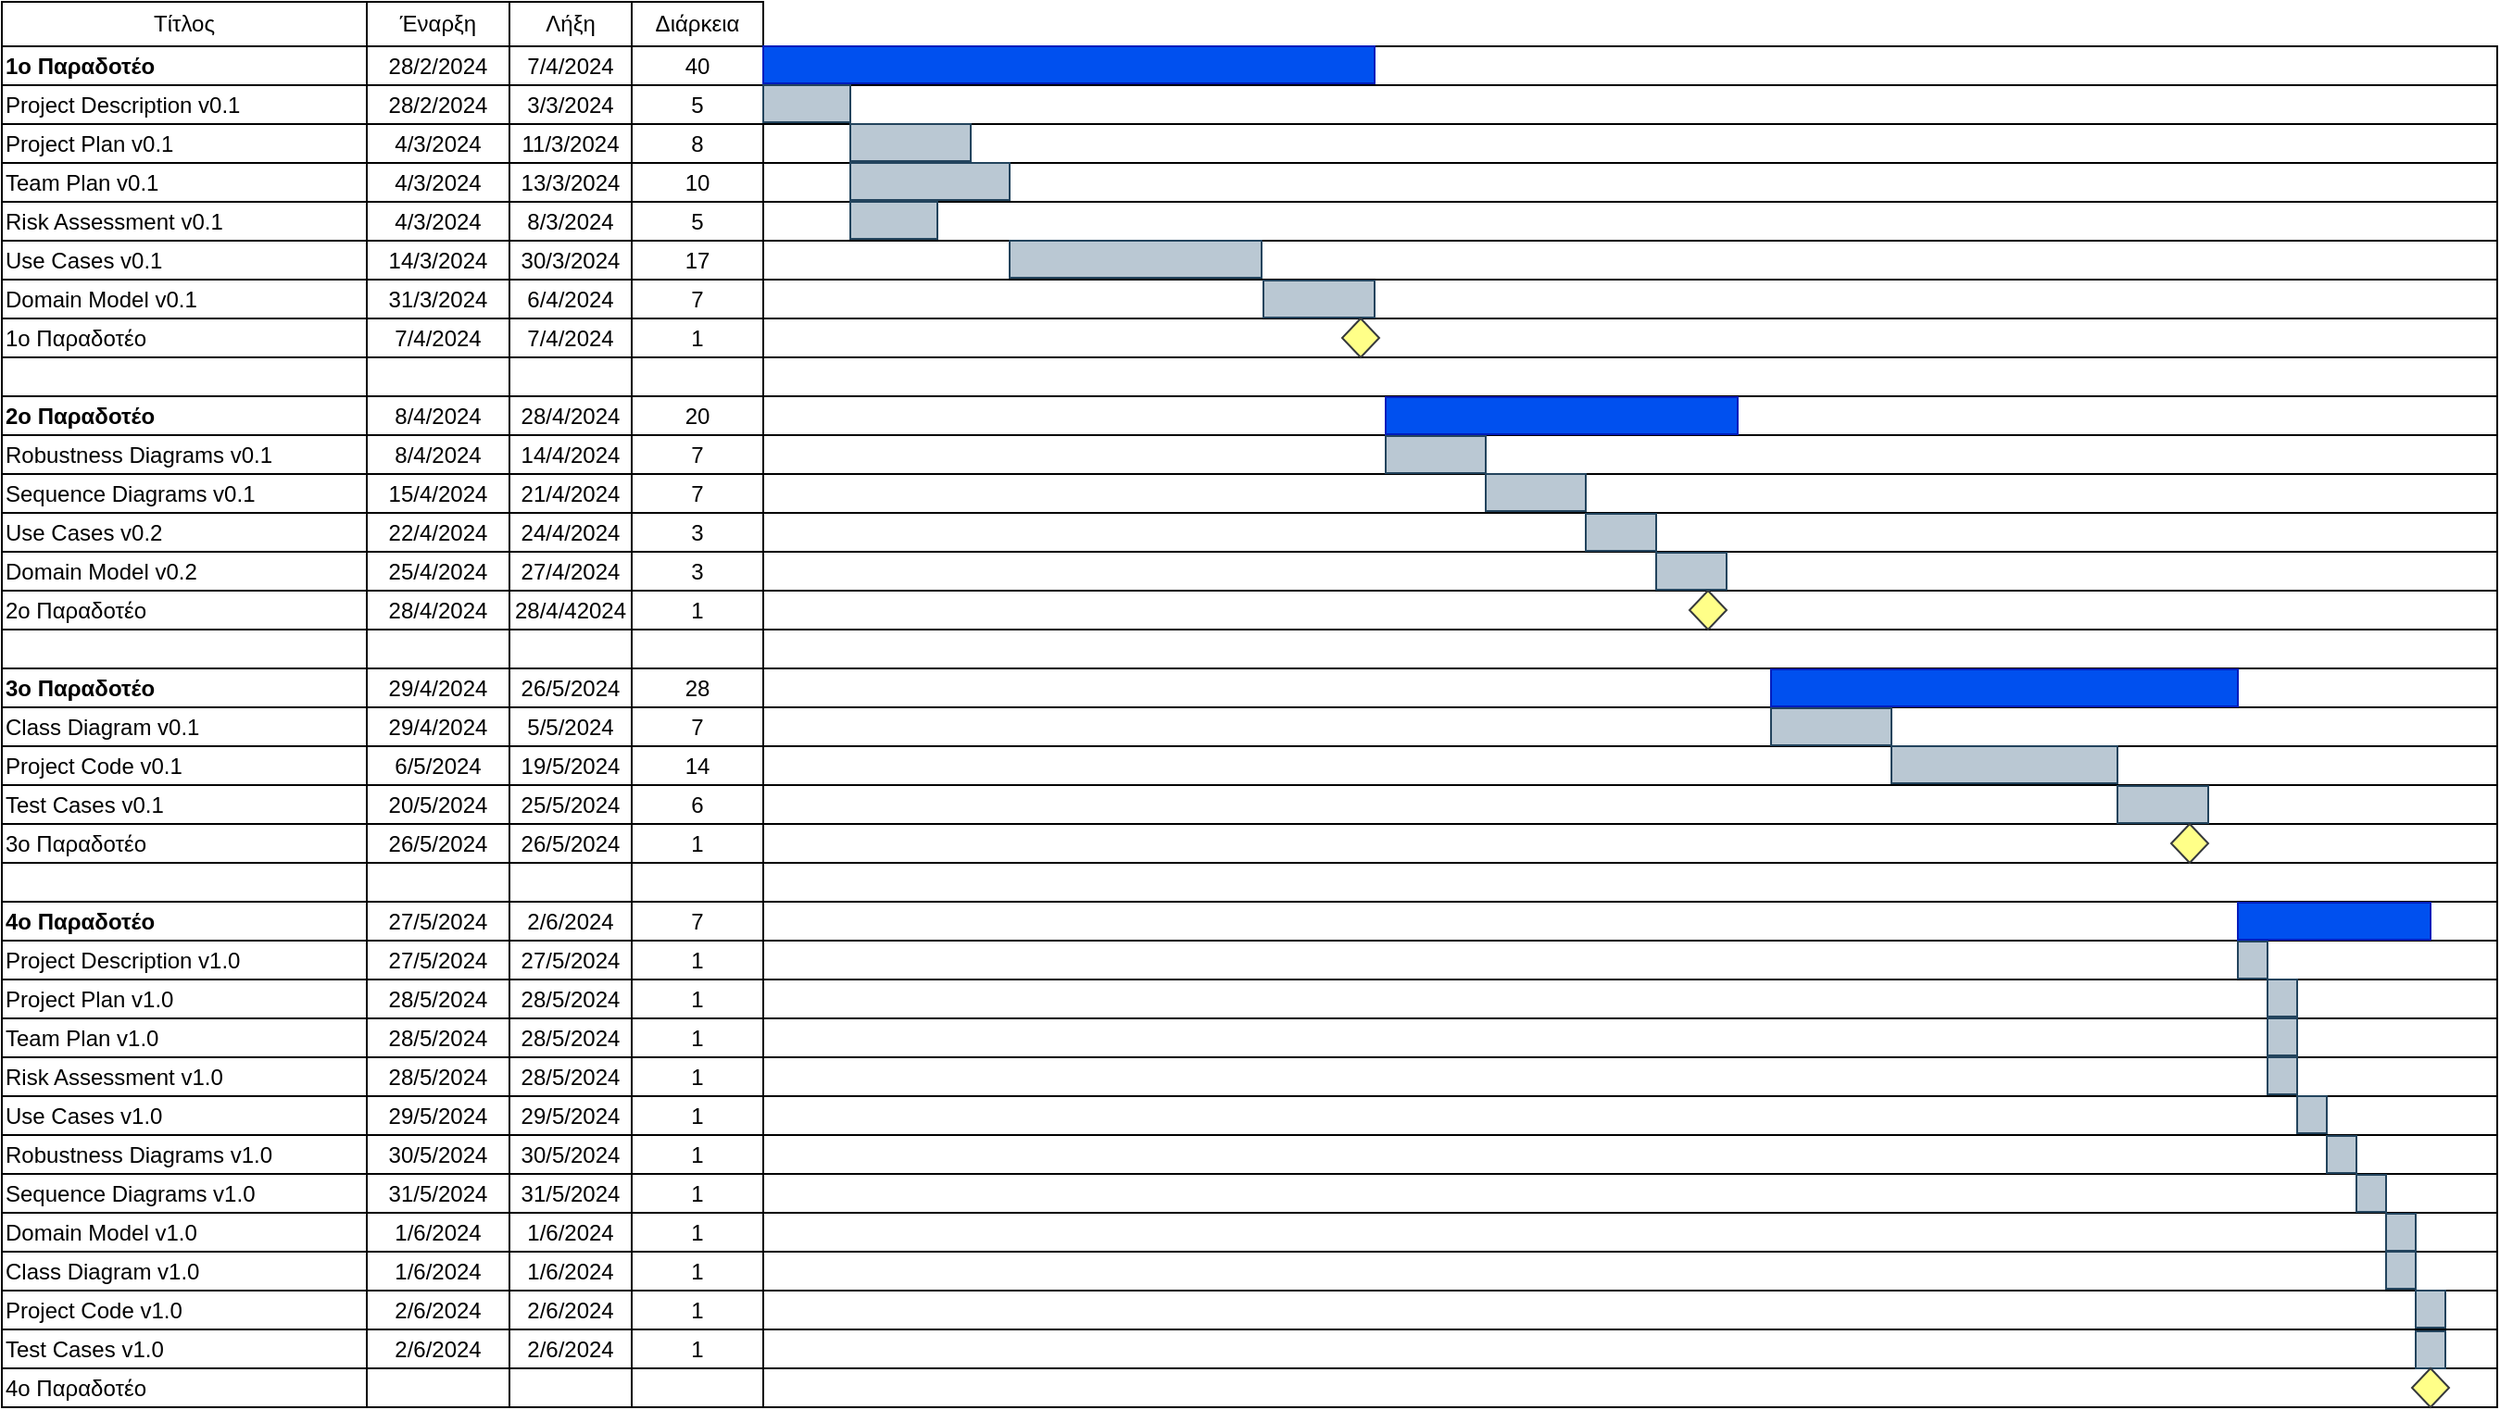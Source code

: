<mxfile version="24.2.0" type="device">
  <diagram name="Σελίδα-1" id="qzTc9z4uiJykLN7hX79U">
    <mxGraphModel dx="1450" dy="999" grid="0" gridSize="10" guides="1" tooltips="1" connect="1" arrows="1" fold="1" page="0" pageScale="1" pageWidth="827" pageHeight="1169" math="0" shadow="0">
      <root>
        <mxCell id="0" />
        <mxCell id="1" parent="0" />
        <mxCell id="DPusGmvPXFOhekrq0CR0-1" value="Τίτλος" style="rounded=0;whiteSpace=wrap;html=1;" parent="1" vertex="1">
          <mxGeometry x="-299" y="-35" width="197" height="24" as="geometry" />
        </mxCell>
        <mxCell id="DPusGmvPXFOhekrq0CR0-2" value="Έναρξη" style="rounded=0;whiteSpace=wrap;html=1;" parent="1" vertex="1">
          <mxGeometry x="-102" y="-35" width="77" height="24" as="geometry" />
        </mxCell>
        <mxCell id="DPusGmvPXFOhekrq0CR0-3" value="Λήξη" style="rounded=0;whiteSpace=wrap;html=1;" parent="1" vertex="1">
          <mxGeometry x="-25" y="-35" width="66" height="24" as="geometry" />
        </mxCell>
        <mxCell id="DPusGmvPXFOhekrq0CR0-4" value="Διάρκεια" style="rounded=0;whiteSpace=wrap;html=1;" parent="1" vertex="1">
          <mxGeometry x="41" y="-35" width="71" height="24" as="geometry" />
        </mxCell>
        <mxCell id="DPusGmvPXFOhekrq0CR0-5" value="&lt;div align=&quot;left&quot;&gt;Project Description v0.1&lt;/div&gt;" style="rounded=0;whiteSpace=wrap;html=1;align=left;" parent="1" vertex="1">
          <mxGeometry x="-299" y="10" width="197" height="21" as="geometry" />
        </mxCell>
        <mxCell id="DPusGmvPXFOhekrq0CR0-6" value="28/2/2024" style="rounded=0;whiteSpace=wrap;html=1;" parent="1" vertex="1">
          <mxGeometry x="-102" y="10" width="77" height="21" as="geometry" />
        </mxCell>
        <mxCell id="DPusGmvPXFOhekrq0CR0-7" value="3/3/2024" style="rounded=0;whiteSpace=wrap;html=1;" parent="1" vertex="1">
          <mxGeometry x="-25" y="10" width="66" height="21" as="geometry" />
        </mxCell>
        <mxCell id="DPusGmvPXFOhekrq0CR0-8" value="5" style="rounded=0;whiteSpace=wrap;html=1;" parent="1" vertex="1">
          <mxGeometry x="41" y="10" width="71" height="21" as="geometry" />
        </mxCell>
        <mxCell id="DPusGmvPXFOhekrq0CR0-9" value="&lt;div align=&quot;left&quot;&gt;Project Plan v0.1&lt;/div&gt;" style="rounded=0;whiteSpace=wrap;html=1;align=left;" parent="1" vertex="1">
          <mxGeometry x="-299" y="31" width="197" height="21" as="geometry" />
        </mxCell>
        <mxCell id="DPusGmvPXFOhekrq0CR0-10" value="4/3/2024" style="rounded=0;whiteSpace=wrap;html=1;" parent="1" vertex="1">
          <mxGeometry x="-102" y="31" width="77" height="21" as="geometry" />
        </mxCell>
        <mxCell id="DPusGmvPXFOhekrq0CR0-11" value="11/3/2024" style="rounded=0;whiteSpace=wrap;html=1;" parent="1" vertex="1">
          <mxGeometry x="-25" y="31" width="66" height="21" as="geometry" />
        </mxCell>
        <mxCell id="DPusGmvPXFOhekrq0CR0-12" value="8" style="rounded=0;whiteSpace=wrap;html=1;" parent="1" vertex="1">
          <mxGeometry x="41" y="31" width="71" height="21" as="geometry" />
        </mxCell>
        <mxCell id="DPusGmvPXFOhekrq0CR0-13" value="&lt;div align=&quot;left&quot;&gt;Team Plan v0.1&lt;/div&gt;" style="rounded=0;whiteSpace=wrap;html=1;align=left;" parent="1" vertex="1">
          <mxGeometry x="-299" y="52" width="197" height="21" as="geometry" />
        </mxCell>
        <mxCell id="DPusGmvPXFOhekrq0CR0-14" value="4/3/2024" style="rounded=0;whiteSpace=wrap;html=1;" parent="1" vertex="1">
          <mxGeometry x="-102" y="52" width="77" height="21" as="geometry" />
        </mxCell>
        <mxCell id="DPusGmvPXFOhekrq0CR0-15" value="13/3/2024" style="rounded=0;whiteSpace=wrap;html=1;" parent="1" vertex="1">
          <mxGeometry x="-25" y="52" width="66" height="21" as="geometry" />
        </mxCell>
        <mxCell id="DPusGmvPXFOhekrq0CR0-16" value="10" style="rounded=0;whiteSpace=wrap;html=1;" parent="1" vertex="1">
          <mxGeometry x="41" y="52" width="71" height="21" as="geometry" />
        </mxCell>
        <mxCell id="DPusGmvPXFOhekrq0CR0-17" value="&lt;div align=&quot;left&quot;&gt;Risk Assessment v0.1&lt;/div&gt;" style="rounded=0;whiteSpace=wrap;html=1;align=left;" parent="1" vertex="1">
          <mxGeometry x="-299" y="73" width="197" height="21" as="geometry" />
        </mxCell>
        <mxCell id="DPusGmvPXFOhekrq0CR0-18" value="4/3/2024" style="rounded=0;whiteSpace=wrap;html=1;" parent="1" vertex="1">
          <mxGeometry x="-102" y="73" width="77" height="21" as="geometry" />
        </mxCell>
        <mxCell id="DPusGmvPXFOhekrq0CR0-19" value="8/3/2024" style="rounded=0;whiteSpace=wrap;html=1;" parent="1" vertex="1">
          <mxGeometry x="-25" y="73" width="66" height="21" as="geometry" />
        </mxCell>
        <mxCell id="DPusGmvPXFOhekrq0CR0-20" value="5" style="rounded=0;whiteSpace=wrap;html=1;" parent="1" vertex="1">
          <mxGeometry x="41" y="73" width="71" height="21" as="geometry" />
        </mxCell>
        <mxCell id="DPusGmvPXFOhekrq0CR0-21" value="&lt;div align=&quot;left&quot;&gt;Use Cases v0.1&lt;/div&gt;" style="rounded=0;whiteSpace=wrap;html=1;align=left;" parent="1" vertex="1">
          <mxGeometry x="-299" y="94" width="197" height="21" as="geometry" />
        </mxCell>
        <mxCell id="DPusGmvPXFOhekrq0CR0-22" value="14/3/2024" style="rounded=0;whiteSpace=wrap;html=1;" parent="1" vertex="1">
          <mxGeometry x="-102" y="94" width="77" height="21" as="geometry" />
        </mxCell>
        <mxCell id="DPusGmvPXFOhekrq0CR0-23" value="30/3/2024" style="rounded=0;whiteSpace=wrap;html=1;" parent="1" vertex="1">
          <mxGeometry x="-25" y="94" width="66" height="21" as="geometry" />
        </mxCell>
        <mxCell id="DPusGmvPXFOhekrq0CR0-24" value="17" style="rounded=0;whiteSpace=wrap;html=1;" parent="1" vertex="1">
          <mxGeometry x="41" y="94" width="71" height="21" as="geometry" />
        </mxCell>
        <mxCell id="DPusGmvPXFOhekrq0CR0-25" value="&lt;div align=&quot;left&quot;&gt;Domain Model v0.1&lt;br&gt;&lt;/div&gt;" style="rounded=0;whiteSpace=wrap;html=1;align=left;" parent="1" vertex="1">
          <mxGeometry x="-299" y="115" width="197" height="21" as="geometry" />
        </mxCell>
        <mxCell id="DPusGmvPXFOhekrq0CR0-26" value="31/3/2024" style="rounded=0;whiteSpace=wrap;html=1;" parent="1" vertex="1">
          <mxGeometry x="-102" y="115" width="77" height="21" as="geometry" />
        </mxCell>
        <mxCell id="DPusGmvPXFOhekrq0CR0-27" value="6/4/2024" style="rounded=0;whiteSpace=wrap;html=1;" parent="1" vertex="1">
          <mxGeometry x="-25" y="115" width="66" height="21" as="geometry" />
        </mxCell>
        <mxCell id="DPusGmvPXFOhekrq0CR0-28" value="7" style="rounded=0;whiteSpace=wrap;html=1;" parent="1" vertex="1">
          <mxGeometry x="41" y="115" width="71" height="21" as="geometry" />
        </mxCell>
        <mxCell id="DPusGmvPXFOhekrq0CR0-29" value="&lt;div align=&quot;left&quot;&gt;1o Παραδοτέο&lt;/div&gt;" style="rounded=0;whiteSpace=wrap;html=1;align=left;" parent="1" vertex="1">
          <mxGeometry x="-299" y="136" width="197" height="21" as="geometry" />
        </mxCell>
        <mxCell id="DPusGmvPXFOhekrq0CR0-30" value="7/4/2024" style="rounded=0;whiteSpace=wrap;html=1;" parent="1" vertex="1">
          <mxGeometry x="-102" y="136" width="77" height="21" as="geometry" />
        </mxCell>
        <mxCell id="DPusGmvPXFOhekrq0CR0-31" value="7/4/2024" style="rounded=0;whiteSpace=wrap;html=1;" parent="1" vertex="1">
          <mxGeometry x="-25" y="136" width="66" height="21" as="geometry" />
        </mxCell>
        <mxCell id="DPusGmvPXFOhekrq0CR0-32" value="1" style="rounded=0;whiteSpace=wrap;html=1;" parent="1" vertex="1">
          <mxGeometry x="41" y="136" width="71" height="21" as="geometry" />
        </mxCell>
        <mxCell id="DPusGmvPXFOhekrq0CR0-33" value="" style="rounded=0;whiteSpace=wrap;html=1;" parent="1" vertex="1">
          <mxGeometry x="-299" y="157" width="197" height="21" as="geometry" />
        </mxCell>
        <mxCell id="DPusGmvPXFOhekrq0CR0-34" value="" style="rounded=0;whiteSpace=wrap;html=1;" parent="1" vertex="1">
          <mxGeometry x="-102" y="157" width="77" height="21" as="geometry" />
        </mxCell>
        <mxCell id="DPusGmvPXFOhekrq0CR0-35" value="" style="rounded=0;whiteSpace=wrap;html=1;" parent="1" vertex="1">
          <mxGeometry x="-25" y="157" width="66" height="21" as="geometry" />
        </mxCell>
        <mxCell id="DPusGmvPXFOhekrq0CR0-36" value="" style="rounded=0;whiteSpace=wrap;html=1;" parent="1" vertex="1">
          <mxGeometry x="41" y="157" width="71" height="21" as="geometry" />
        </mxCell>
        <mxCell id="DPusGmvPXFOhekrq0CR0-37" value="&lt;div align=&quot;left&quot;&gt;&lt;b&gt;2ο Παραδοτέο&lt;/b&gt;&lt;br&gt;&lt;/div&gt;" style="rounded=0;whiteSpace=wrap;html=1;align=left;" parent="1" vertex="1">
          <mxGeometry x="-299" y="178" width="197" height="21" as="geometry" />
        </mxCell>
        <mxCell id="DPusGmvPXFOhekrq0CR0-38" value="8/4/2024" style="rounded=0;whiteSpace=wrap;html=1;" parent="1" vertex="1">
          <mxGeometry x="-102" y="178" width="77" height="21" as="geometry" />
        </mxCell>
        <mxCell id="DPusGmvPXFOhekrq0CR0-39" value="28/4/2024" style="rounded=0;whiteSpace=wrap;html=1;" parent="1" vertex="1">
          <mxGeometry x="-25" y="178" width="66" height="21" as="geometry" />
        </mxCell>
        <mxCell id="DPusGmvPXFOhekrq0CR0-40" value="20" style="rounded=0;whiteSpace=wrap;html=1;" parent="1" vertex="1">
          <mxGeometry x="41" y="178" width="71" height="21" as="geometry" />
        </mxCell>
        <mxCell id="DPusGmvPXFOhekrq0CR0-41" value="&lt;div align=&quot;left&quot;&gt;Robustness Diagrams v0.1&lt;/div&gt;" style="rounded=0;whiteSpace=wrap;html=1;align=left;" parent="1" vertex="1">
          <mxGeometry x="-299" y="199" width="197" height="21" as="geometry" />
        </mxCell>
        <mxCell id="DPusGmvPXFOhekrq0CR0-42" value="8/4/2024" style="rounded=0;whiteSpace=wrap;html=1;" parent="1" vertex="1">
          <mxGeometry x="-102" y="199" width="77" height="21" as="geometry" />
        </mxCell>
        <mxCell id="DPusGmvPXFOhekrq0CR0-43" value="14/4/2024" style="rounded=0;whiteSpace=wrap;html=1;" parent="1" vertex="1">
          <mxGeometry x="-25" y="199" width="66" height="21" as="geometry" />
        </mxCell>
        <mxCell id="DPusGmvPXFOhekrq0CR0-44" value="7" style="rounded=0;whiteSpace=wrap;html=1;" parent="1" vertex="1">
          <mxGeometry x="41" y="199" width="71" height="21" as="geometry" />
        </mxCell>
        <mxCell id="DPusGmvPXFOhekrq0CR0-45" value="&lt;div align=&quot;left&quot;&gt;Sequence Diagrams v0.1&lt;/div&gt;" style="rounded=0;whiteSpace=wrap;html=1;align=left;" parent="1" vertex="1">
          <mxGeometry x="-299" y="220" width="197" height="21" as="geometry" />
        </mxCell>
        <mxCell id="DPusGmvPXFOhekrq0CR0-46" value="15/4/2024" style="rounded=0;whiteSpace=wrap;html=1;" parent="1" vertex="1">
          <mxGeometry x="-102" y="220" width="77" height="21" as="geometry" />
        </mxCell>
        <mxCell id="DPusGmvPXFOhekrq0CR0-47" value="21/4/2024" style="rounded=0;whiteSpace=wrap;html=1;" parent="1" vertex="1">
          <mxGeometry x="-25" y="220" width="66" height="21" as="geometry" />
        </mxCell>
        <mxCell id="DPusGmvPXFOhekrq0CR0-48" value="7" style="rounded=0;whiteSpace=wrap;html=1;" parent="1" vertex="1">
          <mxGeometry x="41" y="220" width="71" height="21" as="geometry" />
        </mxCell>
        <mxCell id="DPusGmvPXFOhekrq0CR0-49" value="&lt;div align=&quot;left&quot;&gt;Use Cases v0.2&lt;/div&gt;" style="rounded=0;whiteSpace=wrap;html=1;align=left;" parent="1" vertex="1">
          <mxGeometry x="-299" y="241" width="197" height="21" as="geometry" />
        </mxCell>
        <mxCell id="DPusGmvPXFOhekrq0CR0-50" value="22/4/2024" style="rounded=0;whiteSpace=wrap;html=1;" parent="1" vertex="1">
          <mxGeometry x="-102" y="241" width="77" height="21" as="geometry" />
        </mxCell>
        <mxCell id="DPusGmvPXFOhekrq0CR0-51" value="24/4/2024" style="rounded=0;whiteSpace=wrap;html=1;" parent="1" vertex="1">
          <mxGeometry x="-25" y="241" width="66" height="21" as="geometry" />
        </mxCell>
        <mxCell id="DPusGmvPXFOhekrq0CR0-52" value="3" style="rounded=0;whiteSpace=wrap;html=1;" parent="1" vertex="1">
          <mxGeometry x="41" y="241" width="71" height="21" as="geometry" />
        </mxCell>
        <mxCell id="DPusGmvPXFOhekrq0CR0-53" value="&lt;div align=&quot;left&quot;&gt;Domain Model v0.2&lt;/div&gt;" style="rounded=0;whiteSpace=wrap;html=1;align=left;" parent="1" vertex="1">
          <mxGeometry x="-299" y="262" width="197" height="21" as="geometry" />
        </mxCell>
        <mxCell id="DPusGmvPXFOhekrq0CR0-54" value="25/4/2024" style="rounded=0;whiteSpace=wrap;html=1;" parent="1" vertex="1">
          <mxGeometry x="-102" y="262" width="77" height="21" as="geometry" />
        </mxCell>
        <mxCell id="DPusGmvPXFOhekrq0CR0-55" value="27/4/2024" style="rounded=0;whiteSpace=wrap;html=1;" parent="1" vertex="1">
          <mxGeometry x="-25" y="262" width="66" height="21" as="geometry" />
        </mxCell>
        <mxCell id="DPusGmvPXFOhekrq0CR0-56" value="3" style="rounded=0;whiteSpace=wrap;html=1;" parent="1" vertex="1">
          <mxGeometry x="41" y="262" width="71" height="21" as="geometry" />
        </mxCell>
        <mxCell id="DPusGmvPXFOhekrq0CR0-57" value="&lt;div align=&quot;left&quot;&gt;2o Παραδοτέο&lt;/div&gt;" style="rounded=0;whiteSpace=wrap;html=1;align=left;" parent="1" vertex="1">
          <mxGeometry x="-299" y="283" width="197" height="21" as="geometry" />
        </mxCell>
        <mxCell id="DPusGmvPXFOhekrq0CR0-58" value="28/4/2024" style="rounded=0;whiteSpace=wrap;html=1;" parent="1" vertex="1">
          <mxGeometry x="-102" y="283" width="77" height="21" as="geometry" />
        </mxCell>
        <mxCell id="DPusGmvPXFOhekrq0CR0-59" value="28/4/42024" style="rounded=0;whiteSpace=wrap;html=1;" parent="1" vertex="1">
          <mxGeometry x="-25" y="283" width="66" height="21" as="geometry" />
        </mxCell>
        <mxCell id="DPusGmvPXFOhekrq0CR0-60" value="1" style="rounded=0;whiteSpace=wrap;html=1;" parent="1" vertex="1">
          <mxGeometry x="41" y="283" width="71" height="21" as="geometry" />
        </mxCell>
        <mxCell id="DPusGmvPXFOhekrq0CR0-61" value="" style="rounded=0;whiteSpace=wrap;html=1;" parent="1" vertex="1">
          <mxGeometry x="112" y="10" width="936" height="21" as="geometry" />
        </mxCell>
        <mxCell id="DPusGmvPXFOhekrq0CR0-62" value="" style="rounded=0;whiteSpace=wrap;html=1;" parent="1" vertex="1">
          <mxGeometry x="112" y="31" width="936" height="21" as="geometry" />
        </mxCell>
        <mxCell id="DPusGmvPXFOhekrq0CR0-63" value="" style="rounded=0;whiteSpace=wrap;html=1;" parent="1" vertex="1">
          <mxGeometry x="112" y="52" width="936" height="21" as="geometry" />
        </mxCell>
        <mxCell id="DPusGmvPXFOhekrq0CR0-64" value="" style="rounded=0;whiteSpace=wrap;html=1;" parent="1" vertex="1">
          <mxGeometry x="112" y="73" width="936" height="21" as="geometry" />
        </mxCell>
        <mxCell id="DPusGmvPXFOhekrq0CR0-65" value="" style="rounded=0;whiteSpace=wrap;html=1;" parent="1" vertex="1">
          <mxGeometry x="112" y="94" width="936" height="21" as="geometry" />
        </mxCell>
        <mxCell id="DPusGmvPXFOhekrq0CR0-66" value="" style="rounded=0;whiteSpace=wrap;html=1;" parent="1" vertex="1">
          <mxGeometry x="112" y="115" width="936" height="21" as="geometry" />
        </mxCell>
        <mxCell id="DPusGmvPXFOhekrq0CR0-67" value="" style="rounded=0;whiteSpace=wrap;html=1;" parent="1" vertex="1">
          <mxGeometry x="112" y="136" width="936" height="21" as="geometry" />
        </mxCell>
        <mxCell id="DPusGmvPXFOhekrq0CR0-68" value="" style="rounded=0;whiteSpace=wrap;html=1;" parent="1" vertex="1">
          <mxGeometry x="112" y="157" width="936" height="21" as="geometry" />
        </mxCell>
        <mxCell id="DPusGmvPXFOhekrq0CR0-69" value="" style="rounded=0;whiteSpace=wrap;html=1;" parent="1" vertex="1">
          <mxGeometry x="112" y="178" width="936" height="21" as="geometry" />
        </mxCell>
        <mxCell id="DPusGmvPXFOhekrq0CR0-70" value="" style="rounded=0;whiteSpace=wrap;html=1;" parent="1" vertex="1">
          <mxGeometry x="112" y="199" width="936" height="21" as="geometry" />
        </mxCell>
        <mxCell id="DPusGmvPXFOhekrq0CR0-71" value="" style="rounded=0;whiteSpace=wrap;html=1;" parent="1" vertex="1">
          <mxGeometry x="112" y="220" width="936" height="21" as="geometry" />
        </mxCell>
        <mxCell id="DPusGmvPXFOhekrq0CR0-72" value="" style="rounded=0;whiteSpace=wrap;html=1;" parent="1" vertex="1">
          <mxGeometry x="112" y="241" width="936" height="21" as="geometry" />
        </mxCell>
        <mxCell id="DPusGmvPXFOhekrq0CR0-73" value="" style="rounded=0;whiteSpace=wrap;html=1;" parent="1" vertex="1">
          <mxGeometry x="112" y="262" width="936" height="21" as="geometry" />
        </mxCell>
        <mxCell id="DPusGmvPXFOhekrq0CR0-74" value="" style="rounded=0;whiteSpace=wrap;html=1;" parent="1" vertex="1">
          <mxGeometry x="112" y="283" width="936" height="21" as="geometry" />
        </mxCell>
        <mxCell id="DPusGmvPXFOhekrq0CR0-75" value="" style="rounded=0;whiteSpace=wrap;html=1;" parent="1" vertex="1">
          <mxGeometry x="-299" y="304" width="197" height="21" as="geometry" />
        </mxCell>
        <mxCell id="DPusGmvPXFOhekrq0CR0-76" value="" style="rounded=0;whiteSpace=wrap;html=1;" parent="1" vertex="1">
          <mxGeometry x="-102" y="304" width="77" height="21" as="geometry" />
        </mxCell>
        <mxCell id="DPusGmvPXFOhekrq0CR0-77" value="" style="rounded=0;whiteSpace=wrap;html=1;" parent="1" vertex="1">
          <mxGeometry x="-25" y="304" width="66" height="21" as="geometry" />
        </mxCell>
        <mxCell id="DPusGmvPXFOhekrq0CR0-78" value="" style="rounded=0;whiteSpace=wrap;html=1;" parent="1" vertex="1">
          <mxGeometry x="41" y="304" width="71" height="21" as="geometry" />
        </mxCell>
        <mxCell id="DPusGmvPXFOhekrq0CR0-79" value="" style="rounded=0;whiteSpace=wrap;html=1;" parent="1" vertex="1">
          <mxGeometry x="112" y="304" width="936" height="21" as="geometry" />
        </mxCell>
        <mxCell id="DPusGmvPXFOhekrq0CR0-80" value="&lt;div align=&quot;left&quot;&gt;&lt;b&gt;3ο Παραδοτέο&lt;/b&gt;&lt;/div&gt;" style="rounded=0;whiteSpace=wrap;html=1;align=left;" parent="1" vertex="1">
          <mxGeometry x="-299" y="325" width="197" height="21" as="geometry" />
        </mxCell>
        <mxCell id="DPusGmvPXFOhekrq0CR0-81" value="29/4/2024" style="rounded=0;whiteSpace=wrap;html=1;" parent="1" vertex="1">
          <mxGeometry x="-102" y="325" width="77" height="21" as="geometry" />
        </mxCell>
        <mxCell id="DPusGmvPXFOhekrq0CR0-82" value="26/5/2024" style="rounded=0;whiteSpace=wrap;html=1;" parent="1" vertex="1">
          <mxGeometry x="-25" y="325" width="66" height="21" as="geometry" />
        </mxCell>
        <mxCell id="DPusGmvPXFOhekrq0CR0-83" value="28" style="rounded=0;whiteSpace=wrap;html=1;" parent="1" vertex="1">
          <mxGeometry x="41" y="325" width="71" height="21" as="geometry" />
        </mxCell>
        <mxCell id="DPusGmvPXFOhekrq0CR0-84" value="" style="rounded=0;whiteSpace=wrap;html=1;" parent="1" vertex="1">
          <mxGeometry x="112" y="325" width="936" height="21" as="geometry" />
        </mxCell>
        <mxCell id="DPusGmvPXFOhekrq0CR0-85" value="&lt;div align=&quot;left&quot;&gt;Class Diagram v0.1&lt;/div&gt;" style="rounded=0;whiteSpace=wrap;html=1;align=left;" parent="1" vertex="1">
          <mxGeometry x="-299" y="346" width="197" height="21" as="geometry" />
        </mxCell>
        <mxCell id="DPusGmvPXFOhekrq0CR0-86" value="29/4/2024" style="rounded=0;whiteSpace=wrap;html=1;" parent="1" vertex="1">
          <mxGeometry x="-102" y="346" width="77" height="21" as="geometry" />
        </mxCell>
        <mxCell id="DPusGmvPXFOhekrq0CR0-87" value="5/5/2024" style="rounded=0;whiteSpace=wrap;html=1;" parent="1" vertex="1">
          <mxGeometry x="-25" y="346" width="66" height="21" as="geometry" />
        </mxCell>
        <mxCell id="DPusGmvPXFOhekrq0CR0-88" value="7" style="rounded=0;whiteSpace=wrap;html=1;" parent="1" vertex="1">
          <mxGeometry x="41" y="346" width="71" height="21" as="geometry" />
        </mxCell>
        <mxCell id="DPusGmvPXFOhekrq0CR0-89" value="" style="rounded=0;whiteSpace=wrap;html=1;" parent="1" vertex="1">
          <mxGeometry x="112" y="346" width="936" height="21" as="geometry" />
        </mxCell>
        <mxCell id="DPusGmvPXFOhekrq0CR0-90" value="&lt;div align=&quot;left&quot;&gt;Project Code v0.1&lt;/div&gt;" style="rounded=0;whiteSpace=wrap;html=1;align=left;" parent="1" vertex="1">
          <mxGeometry x="-299" y="367" width="197" height="21" as="geometry" />
        </mxCell>
        <mxCell id="DPusGmvPXFOhekrq0CR0-91" value="6/5/2024" style="rounded=0;whiteSpace=wrap;html=1;" parent="1" vertex="1">
          <mxGeometry x="-102" y="367" width="77" height="21" as="geometry" />
        </mxCell>
        <mxCell id="DPusGmvPXFOhekrq0CR0-92" value="19/5/2024" style="rounded=0;whiteSpace=wrap;html=1;" parent="1" vertex="1">
          <mxGeometry x="-25" y="367" width="66" height="21" as="geometry" />
        </mxCell>
        <mxCell id="DPusGmvPXFOhekrq0CR0-93" value="14" style="rounded=0;whiteSpace=wrap;html=1;" parent="1" vertex="1">
          <mxGeometry x="41" y="367" width="71" height="21" as="geometry" />
        </mxCell>
        <mxCell id="DPusGmvPXFOhekrq0CR0-94" value="" style="rounded=0;whiteSpace=wrap;html=1;" parent="1" vertex="1">
          <mxGeometry x="112" y="367" width="936" height="21" as="geometry" />
        </mxCell>
        <mxCell id="DPusGmvPXFOhekrq0CR0-95" value="&lt;div align=&quot;left&quot;&gt;Test Cases v0.1&lt;/div&gt;" style="rounded=0;whiteSpace=wrap;html=1;align=left;" parent="1" vertex="1">
          <mxGeometry x="-299" y="388" width="197" height="21" as="geometry" />
        </mxCell>
        <mxCell id="DPusGmvPXFOhekrq0CR0-96" value="20/5/2024" style="rounded=0;whiteSpace=wrap;html=1;" parent="1" vertex="1">
          <mxGeometry x="-102" y="388" width="77" height="21" as="geometry" />
        </mxCell>
        <mxCell id="DPusGmvPXFOhekrq0CR0-97" value="25/5/2024" style="rounded=0;whiteSpace=wrap;html=1;" parent="1" vertex="1">
          <mxGeometry x="-25" y="388" width="66" height="21" as="geometry" />
        </mxCell>
        <mxCell id="DPusGmvPXFOhekrq0CR0-98" value="6" style="rounded=0;whiteSpace=wrap;html=1;" parent="1" vertex="1">
          <mxGeometry x="41" y="388" width="71" height="21" as="geometry" />
        </mxCell>
        <mxCell id="DPusGmvPXFOhekrq0CR0-99" value="" style="rounded=0;whiteSpace=wrap;html=1;" parent="1" vertex="1">
          <mxGeometry x="112" y="388" width="936" height="21" as="geometry" />
        </mxCell>
        <mxCell id="DPusGmvPXFOhekrq0CR0-120" value="&lt;div align=&quot;left&quot;&gt;&lt;b&gt;1o Παραδοτέο&lt;/b&gt;&lt;/div&gt;" style="rounded=0;whiteSpace=wrap;html=1;align=left;" parent="1" vertex="1">
          <mxGeometry x="-299" y="-11" width="197" height="21" as="geometry" />
        </mxCell>
        <mxCell id="DPusGmvPXFOhekrq0CR0-121" value="28/2/2024" style="rounded=0;whiteSpace=wrap;html=1;" parent="1" vertex="1">
          <mxGeometry x="-102" y="-11" width="77" height="21" as="geometry" />
        </mxCell>
        <mxCell id="DPusGmvPXFOhekrq0CR0-122" value="7/4/2024" style="rounded=0;whiteSpace=wrap;html=1;" parent="1" vertex="1">
          <mxGeometry x="-25" y="-11" width="66" height="21" as="geometry" />
        </mxCell>
        <mxCell id="DPusGmvPXFOhekrq0CR0-123" value="40" style="rounded=0;whiteSpace=wrap;html=1;" parent="1" vertex="1">
          <mxGeometry x="41" y="-11" width="71" height="21" as="geometry" />
        </mxCell>
        <mxCell id="DPusGmvPXFOhekrq0CR0-124" value="" style="rounded=0;whiteSpace=wrap;html=1;" parent="1" vertex="1">
          <mxGeometry x="112" y="-11" width="936" height="21" as="geometry" />
        </mxCell>
        <mxCell id="DPusGmvPXFOhekrq0CR0-130" value="&lt;div align=&quot;left&quot;&gt;3o Παραδοτέο&lt;/div&gt;" style="rounded=0;whiteSpace=wrap;html=1;align=left;" parent="1" vertex="1">
          <mxGeometry x="-299" y="409" width="197" height="21" as="geometry" />
        </mxCell>
        <mxCell id="DPusGmvPXFOhekrq0CR0-131" value="26/5/2024" style="rounded=0;whiteSpace=wrap;html=1;" parent="1" vertex="1">
          <mxGeometry x="-102" y="409" width="77" height="21" as="geometry" />
        </mxCell>
        <mxCell id="DPusGmvPXFOhekrq0CR0-132" value="26/5/2024" style="rounded=0;whiteSpace=wrap;html=1;" parent="1" vertex="1">
          <mxGeometry x="-25" y="409" width="66" height="21" as="geometry" />
        </mxCell>
        <mxCell id="DPusGmvPXFOhekrq0CR0-133" value="1" style="rounded=0;whiteSpace=wrap;html=1;" parent="1" vertex="1">
          <mxGeometry x="41" y="409" width="71" height="21" as="geometry" />
        </mxCell>
        <mxCell id="DPusGmvPXFOhekrq0CR0-134" value="" style="rounded=0;whiteSpace=wrap;html=1;" parent="1" vertex="1">
          <mxGeometry x="112" y="409" width="936" height="21" as="geometry" />
        </mxCell>
        <mxCell id="DPusGmvPXFOhekrq0CR0-140" value="" style="rounded=0;whiteSpace=wrap;html=1;" parent="1" vertex="1">
          <mxGeometry x="-299" y="430" width="197" height="21" as="geometry" />
        </mxCell>
        <mxCell id="DPusGmvPXFOhekrq0CR0-141" value="" style="rounded=0;whiteSpace=wrap;html=1;" parent="1" vertex="1">
          <mxGeometry x="-102" y="430" width="77" height="21" as="geometry" />
        </mxCell>
        <mxCell id="DPusGmvPXFOhekrq0CR0-142" value="" style="rounded=0;whiteSpace=wrap;html=1;" parent="1" vertex="1">
          <mxGeometry x="-25" y="430" width="66" height="21" as="geometry" />
        </mxCell>
        <mxCell id="DPusGmvPXFOhekrq0CR0-143" value="" style="rounded=0;whiteSpace=wrap;html=1;" parent="1" vertex="1">
          <mxGeometry x="41" y="430" width="71" height="21" as="geometry" />
        </mxCell>
        <mxCell id="DPusGmvPXFOhekrq0CR0-144" value="" style="rounded=0;whiteSpace=wrap;html=1;" parent="1" vertex="1">
          <mxGeometry x="112" y="430" width="936" height="21" as="geometry" />
        </mxCell>
        <mxCell id="DPusGmvPXFOhekrq0CR0-145" value="&lt;div align=&quot;left&quot;&gt;&lt;b&gt;4ο Παραδοτέο&lt;/b&gt;&lt;br&gt;&lt;/div&gt;" style="rounded=0;whiteSpace=wrap;html=1;align=left;" parent="1" vertex="1">
          <mxGeometry x="-299" y="451" width="197" height="21" as="geometry" />
        </mxCell>
        <mxCell id="DPusGmvPXFOhekrq0CR0-146" value="27/5/2024" style="rounded=0;whiteSpace=wrap;html=1;" parent="1" vertex="1">
          <mxGeometry x="-102" y="451" width="77" height="21" as="geometry" />
        </mxCell>
        <mxCell id="DPusGmvPXFOhekrq0CR0-147" value="2/6/2024" style="rounded=0;whiteSpace=wrap;html=1;" parent="1" vertex="1">
          <mxGeometry x="-25" y="451" width="66" height="21" as="geometry" />
        </mxCell>
        <mxCell id="DPusGmvPXFOhekrq0CR0-148" value="7" style="rounded=0;whiteSpace=wrap;html=1;" parent="1" vertex="1">
          <mxGeometry x="41" y="451" width="71" height="21" as="geometry" />
        </mxCell>
        <mxCell id="DPusGmvPXFOhekrq0CR0-149" value="" style="rounded=0;whiteSpace=wrap;html=1;" parent="1" vertex="1">
          <mxGeometry x="112" y="451" width="936" height="21" as="geometry" />
        </mxCell>
        <mxCell id="DPusGmvPXFOhekrq0CR0-150" value="&lt;div align=&quot;left&quot;&gt;Project Description v1.0&lt;/div&gt;" style="rounded=0;whiteSpace=wrap;html=1;align=left;" parent="1" vertex="1">
          <mxGeometry x="-299" y="472" width="197" height="21" as="geometry" />
        </mxCell>
        <mxCell id="DPusGmvPXFOhekrq0CR0-151" value="27/5/2024" style="rounded=0;whiteSpace=wrap;html=1;" parent="1" vertex="1">
          <mxGeometry x="-102" y="472" width="77" height="21" as="geometry" />
        </mxCell>
        <mxCell id="DPusGmvPXFOhekrq0CR0-152" value="27/5/2024" style="rounded=0;whiteSpace=wrap;html=1;" parent="1" vertex="1">
          <mxGeometry x="-25" y="472" width="66" height="21" as="geometry" />
        </mxCell>
        <mxCell id="DPusGmvPXFOhekrq0CR0-153" value="1" style="rounded=0;whiteSpace=wrap;html=1;" parent="1" vertex="1">
          <mxGeometry x="41" y="472" width="71" height="21" as="geometry" />
        </mxCell>
        <mxCell id="DPusGmvPXFOhekrq0CR0-154" value="" style="rounded=0;whiteSpace=wrap;html=1;" parent="1" vertex="1">
          <mxGeometry x="112" y="472" width="936" height="21" as="geometry" />
        </mxCell>
        <mxCell id="DPusGmvPXFOhekrq0CR0-160" value="&lt;div align=&quot;left&quot;&gt;Project Plan v1.0&lt;/div&gt;" style="rounded=0;whiteSpace=wrap;html=1;align=left;" parent="1" vertex="1">
          <mxGeometry x="-299" y="493" width="197" height="21" as="geometry" />
        </mxCell>
        <mxCell id="DPusGmvPXFOhekrq0CR0-161" value="28/5/2024" style="rounded=0;whiteSpace=wrap;html=1;" parent="1" vertex="1">
          <mxGeometry x="-102" y="493" width="77" height="21" as="geometry" />
        </mxCell>
        <mxCell id="DPusGmvPXFOhekrq0CR0-162" value="28/5/2024" style="rounded=0;whiteSpace=wrap;html=1;" parent="1" vertex="1">
          <mxGeometry x="-25" y="493" width="66" height="21" as="geometry" />
        </mxCell>
        <mxCell id="DPusGmvPXFOhekrq0CR0-163" value="1" style="rounded=0;whiteSpace=wrap;html=1;" parent="1" vertex="1">
          <mxGeometry x="41" y="493" width="71" height="21" as="geometry" />
        </mxCell>
        <mxCell id="DPusGmvPXFOhekrq0CR0-164" value="" style="rounded=0;whiteSpace=wrap;html=1;" parent="1" vertex="1">
          <mxGeometry x="112" y="493" width="936" height="21" as="geometry" />
        </mxCell>
        <mxCell id="DPusGmvPXFOhekrq0CR0-170" value="&lt;div align=&quot;left&quot;&gt;Team Plan v1.0&lt;/div&gt;" style="rounded=0;whiteSpace=wrap;html=1;align=left;" parent="1" vertex="1">
          <mxGeometry x="-299" y="514" width="197" height="21" as="geometry" />
        </mxCell>
        <mxCell id="DPusGmvPXFOhekrq0CR0-171" value="28/5/2024" style="rounded=0;whiteSpace=wrap;html=1;" parent="1" vertex="1">
          <mxGeometry x="-102" y="514" width="77" height="21" as="geometry" />
        </mxCell>
        <mxCell id="DPusGmvPXFOhekrq0CR0-172" value="28/5/2024" style="rounded=0;whiteSpace=wrap;html=1;" parent="1" vertex="1">
          <mxGeometry x="-25" y="514" width="66" height="21" as="geometry" />
        </mxCell>
        <mxCell id="DPusGmvPXFOhekrq0CR0-173" value="1" style="rounded=0;whiteSpace=wrap;html=1;" parent="1" vertex="1">
          <mxGeometry x="41" y="514" width="71" height="21" as="geometry" />
        </mxCell>
        <mxCell id="DPusGmvPXFOhekrq0CR0-174" value="" style="rounded=0;whiteSpace=wrap;html=1;" parent="1" vertex="1">
          <mxGeometry x="112" y="514" width="936" height="21" as="geometry" />
        </mxCell>
        <mxCell id="DPusGmvPXFOhekrq0CR0-180" value="&lt;div align=&quot;left&quot;&gt;Risk Assessment v1.0&lt;/div&gt;" style="rounded=0;whiteSpace=wrap;html=1;align=left;" parent="1" vertex="1">
          <mxGeometry x="-299" y="535" width="197" height="21" as="geometry" />
        </mxCell>
        <mxCell id="DPusGmvPXFOhekrq0CR0-181" value="28/5/2024" style="rounded=0;whiteSpace=wrap;html=1;" parent="1" vertex="1">
          <mxGeometry x="-102" y="535" width="77" height="21" as="geometry" />
        </mxCell>
        <mxCell id="DPusGmvPXFOhekrq0CR0-182" value="28/5/2024" style="rounded=0;whiteSpace=wrap;html=1;" parent="1" vertex="1">
          <mxGeometry x="-25" y="535" width="66" height="21" as="geometry" />
        </mxCell>
        <mxCell id="DPusGmvPXFOhekrq0CR0-183" value="1" style="rounded=0;whiteSpace=wrap;html=1;" parent="1" vertex="1">
          <mxGeometry x="41" y="535" width="71" height="21" as="geometry" />
        </mxCell>
        <mxCell id="DPusGmvPXFOhekrq0CR0-184" value="" style="rounded=0;whiteSpace=wrap;html=1;" parent="1" vertex="1">
          <mxGeometry x="112" y="535" width="936" height="21" as="geometry" />
        </mxCell>
        <mxCell id="DPusGmvPXFOhekrq0CR0-186" value="&lt;div align=&quot;left&quot;&gt;Use Cases v1.0&lt;/div&gt;" style="rounded=0;whiteSpace=wrap;html=1;align=left;" parent="1" vertex="1">
          <mxGeometry x="-299" y="556" width="197" height="21" as="geometry" />
        </mxCell>
        <mxCell id="DPusGmvPXFOhekrq0CR0-187" value="29/5/2024" style="rounded=0;whiteSpace=wrap;html=1;" parent="1" vertex="1">
          <mxGeometry x="-102" y="556" width="77" height="21" as="geometry" />
        </mxCell>
        <mxCell id="DPusGmvPXFOhekrq0CR0-188" value="29/5/2024" style="rounded=0;whiteSpace=wrap;html=1;" parent="1" vertex="1">
          <mxGeometry x="-25" y="556" width="66" height="21" as="geometry" />
        </mxCell>
        <mxCell id="DPusGmvPXFOhekrq0CR0-189" value="1" style="rounded=0;whiteSpace=wrap;html=1;" parent="1" vertex="1">
          <mxGeometry x="41" y="556" width="71" height="21" as="geometry" />
        </mxCell>
        <mxCell id="DPusGmvPXFOhekrq0CR0-190" value="" style="rounded=0;whiteSpace=wrap;html=1;" parent="1" vertex="1">
          <mxGeometry x="112" y="556" width="936" height="21" as="geometry" />
        </mxCell>
        <mxCell id="DPusGmvPXFOhekrq0CR0-196" value="&lt;div align=&quot;left&quot;&gt;Robustness Diagrams v1.0&lt;/div&gt;" style="rounded=0;whiteSpace=wrap;html=1;align=left;" parent="1" vertex="1">
          <mxGeometry x="-299" y="577" width="197" height="21" as="geometry" />
        </mxCell>
        <mxCell id="DPusGmvPXFOhekrq0CR0-197" value="30/5/2024" style="rounded=0;whiteSpace=wrap;html=1;" parent="1" vertex="1">
          <mxGeometry x="-102" y="577" width="77" height="21" as="geometry" />
        </mxCell>
        <mxCell id="DPusGmvPXFOhekrq0CR0-198" value="30/5/2024" style="rounded=0;whiteSpace=wrap;html=1;" parent="1" vertex="1">
          <mxGeometry x="-25" y="577" width="66" height="21" as="geometry" />
        </mxCell>
        <mxCell id="DPusGmvPXFOhekrq0CR0-199" value="1" style="rounded=0;whiteSpace=wrap;html=1;" parent="1" vertex="1">
          <mxGeometry x="41" y="577" width="71" height="21" as="geometry" />
        </mxCell>
        <mxCell id="DPusGmvPXFOhekrq0CR0-200" value="" style="rounded=0;whiteSpace=wrap;html=1;" parent="1" vertex="1">
          <mxGeometry x="112" y="577" width="936" height="21" as="geometry" />
        </mxCell>
        <mxCell id="DPusGmvPXFOhekrq0CR0-201" value="&lt;div align=&quot;left&quot;&gt;Sequence Diagrams v1.0&lt;/div&gt;" style="rounded=0;whiteSpace=wrap;html=1;align=left;" parent="1" vertex="1">
          <mxGeometry x="-299" y="598" width="197" height="21" as="geometry" />
        </mxCell>
        <mxCell id="DPusGmvPXFOhekrq0CR0-202" value="31/5/2024" style="rounded=0;whiteSpace=wrap;html=1;" parent="1" vertex="1">
          <mxGeometry x="-102" y="598" width="77" height="21" as="geometry" />
        </mxCell>
        <mxCell id="DPusGmvPXFOhekrq0CR0-203" value="31/5/2024" style="rounded=0;whiteSpace=wrap;html=1;" parent="1" vertex="1">
          <mxGeometry x="-25" y="598" width="66" height="21" as="geometry" />
        </mxCell>
        <mxCell id="DPusGmvPXFOhekrq0CR0-204" value="1" style="rounded=0;whiteSpace=wrap;html=1;" parent="1" vertex="1">
          <mxGeometry x="41" y="598" width="71" height="21" as="geometry" />
        </mxCell>
        <mxCell id="DPusGmvPXFOhekrq0CR0-205" value="" style="rounded=0;whiteSpace=wrap;html=1;" parent="1" vertex="1">
          <mxGeometry x="112" y="598" width="936" height="21" as="geometry" />
        </mxCell>
        <mxCell id="DPusGmvPXFOhekrq0CR0-206" value="&lt;div align=&quot;left&quot;&gt;Domain Model v1.0&lt;/div&gt;" style="rounded=0;whiteSpace=wrap;html=1;align=left;" parent="1" vertex="1">
          <mxGeometry x="-299" y="619" width="197" height="21" as="geometry" />
        </mxCell>
        <mxCell id="DPusGmvPXFOhekrq0CR0-207" value="1/6/2024" style="rounded=0;whiteSpace=wrap;html=1;" parent="1" vertex="1">
          <mxGeometry x="-102" y="619" width="77" height="21" as="geometry" />
        </mxCell>
        <mxCell id="DPusGmvPXFOhekrq0CR0-208" value="1/6/2024" style="rounded=0;whiteSpace=wrap;html=1;" parent="1" vertex="1">
          <mxGeometry x="-25" y="619" width="66" height="21" as="geometry" />
        </mxCell>
        <mxCell id="DPusGmvPXFOhekrq0CR0-209" value="1" style="rounded=0;whiteSpace=wrap;html=1;" parent="1" vertex="1">
          <mxGeometry x="41" y="619" width="71" height="21" as="geometry" />
        </mxCell>
        <mxCell id="DPusGmvPXFOhekrq0CR0-210" value="" style="rounded=0;whiteSpace=wrap;html=1;" parent="1" vertex="1">
          <mxGeometry x="112" y="619" width="936" height="21" as="geometry" />
        </mxCell>
        <mxCell id="DPusGmvPXFOhekrq0CR0-211" value="&lt;div align=&quot;left&quot;&gt;Class Diagram v1.0&lt;/div&gt;" style="rounded=0;whiteSpace=wrap;html=1;align=left;" parent="1" vertex="1">
          <mxGeometry x="-299" y="640" width="197" height="21" as="geometry" />
        </mxCell>
        <mxCell id="DPusGmvPXFOhekrq0CR0-212" value="1/6/2024" style="rounded=0;whiteSpace=wrap;html=1;" parent="1" vertex="1">
          <mxGeometry x="-102" y="640" width="77" height="21" as="geometry" />
        </mxCell>
        <mxCell id="DPusGmvPXFOhekrq0CR0-213" value="1/6/2024" style="rounded=0;whiteSpace=wrap;html=1;" parent="1" vertex="1">
          <mxGeometry x="-25" y="640" width="66" height="21" as="geometry" />
        </mxCell>
        <mxCell id="DPusGmvPXFOhekrq0CR0-214" value="1" style="rounded=0;whiteSpace=wrap;html=1;" parent="1" vertex="1">
          <mxGeometry x="41" y="640" width="71" height="21" as="geometry" />
        </mxCell>
        <mxCell id="DPusGmvPXFOhekrq0CR0-215" value="" style="rounded=0;whiteSpace=wrap;html=1;" parent="1" vertex="1">
          <mxGeometry x="112" y="640" width="936" height="21" as="geometry" />
        </mxCell>
        <mxCell id="DPusGmvPXFOhekrq0CR0-216" value="&lt;div align=&quot;left&quot;&gt;Project Code v1.0&lt;/div&gt;" style="rounded=0;whiteSpace=wrap;html=1;align=left;" parent="1" vertex="1">
          <mxGeometry x="-299" y="661" width="197" height="21" as="geometry" />
        </mxCell>
        <mxCell id="DPusGmvPXFOhekrq0CR0-217" value="2/6/2024" style="rounded=0;whiteSpace=wrap;html=1;" parent="1" vertex="1">
          <mxGeometry x="-102" y="661" width="77" height="21" as="geometry" />
        </mxCell>
        <mxCell id="DPusGmvPXFOhekrq0CR0-218" value="2/6/2024" style="rounded=0;whiteSpace=wrap;html=1;" parent="1" vertex="1">
          <mxGeometry x="-25" y="661" width="66" height="21" as="geometry" />
        </mxCell>
        <mxCell id="DPusGmvPXFOhekrq0CR0-219" value="1" style="rounded=0;whiteSpace=wrap;html=1;" parent="1" vertex="1">
          <mxGeometry x="41" y="661" width="71" height="21" as="geometry" />
        </mxCell>
        <mxCell id="DPusGmvPXFOhekrq0CR0-220" value="" style="rounded=0;whiteSpace=wrap;html=1;" parent="1" vertex="1">
          <mxGeometry x="112" y="661" width="936" height="21" as="geometry" />
        </mxCell>
        <mxCell id="DPusGmvPXFOhekrq0CR0-226" value="&lt;div align=&quot;left&quot;&gt;Test Cases v1.0&lt;/div&gt;" style="rounded=0;whiteSpace=wrap;html=1;align=left;" parent="1" vertex="1">
          <mxGeometry x="-299" y="682" width="197" height="21" as="geometry" />
        </mxCell>
        <mxCell id="DPusGmvPXFOhekrq0CR0-227" value="2/6/2024" style="rounded=0;whiteSpace=wrap;html=1;" parent="1" vertex="1">
          <mxGeometry x="-102" y="682" width="77" height="21" as="geometry" />
        </mxCell>
        <mxCell id="DPusGmvPXFOhekrq0CR0-228" value="2/6/2024" style="rounded=0;whiteSpace=wrap;html=1;" parent="1" vertex="1">
          <mxGeometry x="-25" y="682" width="66" height="21" as="geometry" />
        </mxCell>
        <mxCell id="DPusGmvPXFOhekrq0CR0-229" value="1" style="rounded=0;whiteSpace=wrap;html=1;" parent="1" vertex="1">
          <mxGeometry x="41" y="682" width="71" height="21" as="geometry" />
        </mxCell>
        <mxCell id="DPusGmvPXFOhekrq0CR0-230" value="" style="rounded=0;whiteSpace=wrap;html=1;" parent="1" vertex="1">
          <mxGeometry x="112" y="682" width="936" height="21" as="geometry" />
        </mxCell>
        <mxCell id="DPusGmvPXFOhekrq0CR0-231" value="&lt;div align=&quot;left&quot;&gt;4o Παραδοτέο&lt;/div&gt;" style="rounded=0;whiteSpace=wrap;html=1;align=left;" parent="1" vertex="1">
          <mxGeometry x="-299" y="703" width="197" height="21" as="geometry" />
        </mxCell>
        <mxCell id="DPusGmvPXFOhekrq0CR0-232" value="" style="rounded=0;whiteSpace=wrap;html=1;" parent="1" vertex="1">
          <mxGeometry x="-102" y="703" width="77" height="21" as="geometry" />
        </mxCell>
        <mxCell id="DPusGmvPXFOhekrq0CR0-233" value="" style="rounded=0;whiteSpace=wrap;html=1;" parent="1" vertex="1">
          <mxGeometry x="-25" y="703" width="66" height="21" as="geometry" />
        </mxCell>
        <mxCell id="DPusGmvPXFOhekrq0CR0-234" value="" style="rounded=0;whiteSpace=wrap;html=1;" parent="1" vertex="1">
          <mxGeometry x="41" y="703" width="71" height="21" as="geometry" />
        </mxCell>
        <mxCell id="DPusGmvPXFOhekrq0CR0-235" value="" style="rounded=0;whiteSpace=wrap;html=1;" parent="1" vertex="1">
          <mxGeometry x="112" y="703" width="936" height="21" as="geometry" />
        </mxCell>
        <mxCell id="DPusGmvPXFOhekrq0CR0-236" value="" style="rounded=0;whiteSpace=wrap;html=1;fillColor=#0050ef;fontColor=#ffffff;strokeColor=#001DBC;" parent="1" vertex="1">
          <mxGeometry x="112" y="-11" width="330" height="20" as="geometry" />
        </mxCell>
        <mxCell id="DPusGmvPXFOhekrq0CR0-237" value="" style="rounded=0;whiteSpace=wrap;html=1;fillColor=#bac8d3;strokeColor=#23445d;" parent="1" vertex="1">
          <mxGeometry x="112" y="10" width="47" height="20" as="geometry" />
        </mxCell>
        <mxCell id="DPusGmvPXFOhekrq0CR0-238" value="" style="rounded=0;whiteSpace=wrap;html=1;fillColor=#bac8d3;strokeColor=#23445d;" parent="1" vertex="1">
          <mxGeometry x="448" y="199.5" width="54" height="20" as="geometry" />
        </mxCell>
        <mxCell id="DPusGmvPXFOhekrq0CR0-239" value="" style="rounded=0;whiteSpace=wrap;html=1;fillColor=#bac8d3;strokeColor=#23445d;" parent="1" vertex="1">
          <mxGeometry x="159" y="52" width="86" height="20" as="geometry" />
        </mxCell>
        <mxCell id="DPusGmvPXFOhekrq0CR0-240" value="" style="rounded=0;whiteSpace=wrap;html=1;fillColor=#bac8d3;strokeColor=#23445d;" parent="1" vertex="1">
          <mxGeometry x="159" y="73" width="47" height="20" as="geometry" />
        </mxCell>
        <mxCell id="DPusGmvPXFOhekrq0CR0-241" value="" style="rounded=0;whiteSpace=wrap;html=1;fillColor=#bac8d3;strokeColor=#23445d;" parent="1" vertex="1">
          <mxGeometry x="245" y="94" width="136" height="20" as="geometry" />
        </mxCell>
        <mxCell id="DPusGmvPXFOhekrq0CR0-243" value="" style="rounded=0;whiteSpace=wrap;html=1;fillColor=#bac8d3;strokeColor=#23445d;" parent="1" vertex="1">
          <mxGeometry x="382" y="115.5" width="60" height="20" as="geometry" />
        </mxCell>
        <mxCell id="DPusGmvPXFOhekrq0CR0-244" value="" style="rhombus;whiteSpace=wrap;html=1;fillColor=#ffff88;strokeColor=#36393d;" parent="1" vertex="1">
          <mxGeometry x="424.5" y="136" width="20" height="21" as="geometry" />
        </mxCell>
        <mxCell id="DPusGmvPXFOhekrq0CR0-245" value="" style="rounded=0;whiteSpace=wrap;html=1;fillColor=#0050ef;fontColor=#ffffff;strokeColor=#001DBC;" parent="1" vertex="1">
          <mxGeometry x="448" y="178.5" width="190" height="20" as="geometry" />
        </mxCell>
        <mxCell id="DPusGmvPXFOhekrq0CR0-246" value="" style="rounded=0;whiteSpace=wrap;html=1;fillColor=#bac8d3;strokeColor=#23445d;" parent="1" vertex="1">
          <mxGeometry x="159" y="31" width="65" height="20" as="geometry" />
        </mxCell>
        <mxCell id="DPusGmvPXFOhekrq0CR0-248" value="" style="rounded=0;whiteSpace=wrap;html=1;fillColor=#bac8d3;strokeColor=#23445d;" parent="1" vertex="1">
          <mxGeometry x="556" y="241.5" width="38" height="20" as="geometry" />
        </mxCell>
        <mxCell id="DPusGmvPXFOhekrq0CR0-251" value="" style="rhombus;whiteSpace=wrap;html=1;fillColor=#ffff88;strokeColor=#36393d;" parent="1" vertex="1">
          <mxGeometry x="612" y="283" width="20" height="21" as="geometry" />
        </mxCell>
        <mxCell id="DPusGmvPXFOhekrq0CR0-252" value="" style="rounded=0;whiteSpace=wrap;html=1;fillColor=#0050ef;fontColor=#ffffff;strokeColor=#001DBC;" parent="1" vertex="1">
          <mxGeometry x="656" y="325.5" width="252" height="20" as="geometry" />
        </mxCell>
        <mxCell id="DPusGmvPXFOhekrq0CR0-254" value="" style="rounded=0;whiteSpace=wrap;html=1;fillColor=#0050ef;strokeColor=#001DBC;fontColor=#ffffff;" parent="1" vertex="1">
          <mxGeometry x="908" y="451.5" width="104" height="20" as="geometry" />
        </mxCell>
        <mxCell id="DPusGmvPXFOhekrq0CR0-255" value="" style="rounded=0;whiteSpace=wrap;html=1;fillColor=#bac8d3;strokeColor=#23445d;" parent="1" vertex="1">
          <mxGeometry x="721" y="367" width="122" height="20" as="geometry" />
        </mxCell>
        <mxCell id="DPusGmvPXFOhekrq0CR0-256" value="" style="rounded=0;whiteSpace=wrap;html=1;fillColor=#bac8d3;strokeColor=#23445d;" parent="1" vertex="1">
          <mxGeometry x="843" y="388.5" width="49" height="20" as="geometry" />
        </mxCell>
        <mxCell id="DPusGmvPXFOhekrq0CR0-257" value="" style="rhombus;whiteSpace=wrap;html=1;fillColor=#ffff88;strokeColor=#36393d;" parent="1" vertex="1">
          <mxGeometry x="872" y="409" width="20" height="21" as="geometry" />
        </mxCell>
        <mxCell id="DPusGmvPXFOhekrq0CR0-258" value="" style="rounded=0;whiteSpace=wrap;html=1;fillColor=#bac8d3;strokeColor=#23445d;" parent="1" vertex="1">
          <mxGeometry x="656" y="346.5" width="65" height="20" as="geometry" />
        </mxCell>
        <mxCell id="DPusGmvPXFOhekrq0CR0-259" value="" style="rounded=0;whiteSpace=wrap;html=1;fillColor=#bac8d3;strokeColor=#23445d;" parent="1" vertex="1">
          <mxGeometry x="908" y="472.5" width="16" height="20" as="geometry" />
        </mxCell>
        <mxCell id="DPusGmvPXFOhekrq0CR0-260" value="" style="rounded=0;whiteSpace=wrap;html=1;fillColor=#bac8d3;strokeColor=#23445d;" parent="1" vertex="1">
          <mxGeometry x="924" y="493" width="16" height="20" as="geometry" />
        </mxCell>
        <mxCell id="DPusGmvPXFOhekrq0CR0-261" value="" style="rounded=0;whiteSpace=wrap;html=1;fillColor=#bac8d3;strokeColor=#23445d;" parent="1" vertex="1">
          <mxGeometry x="924" y="514" width="16" height="20" as="geometry" />
        </mxCell>
        <mxCell id="DPusGmvPXFOhekrq0CR0-262" value="" style="rounded=0;whiteSpace=wrap;html=1;fillColor=#bac8d3;strokeColor=#23445d;" parent="1" vertex="1">
          <mxGeometry x="924" y="535" width="16" height="20" as="geometry" />
        </mxCell>
        <mxCell id="DPusGmvPXFOhekrq0CR0-263" value="" style="rounded=0;whiteSpace=wrap;html=1;fillColor=#bac8d3;strokeColor=#23445d;" parent="1" vertex="1">
          <mxGeometry x="940" y="556" width="16" height="20" as="geometry" />
        </mxCell>
        <mxCell id="DPusGmvPXFOhekrq0CR0-264" value="" style="rounded=0;whiteSpace=wrap;html=1;fillColor=#bac8d3;strokeColor=#23445d;" parent="1" vertex="1">
          <mxGeometry x="956" y="577.5" width="16" height="20" as="geometry" />
        </mxCell>
        <mxCell id="DPusGmvPXFOhekrq0CR0-265" value="" style="rounded=0;whiteSpace=wrap;html=1;fillColor=#bac8d3;strokeColor=#23445d;" parent="1" vertex="1">
          <mxGeometry x="972" y="598.5" width="16" height="20" as="geometry" />
        </mxCell>
        <mxCell id="DPusGmvPXFOhekrq0CR0-267" value="" style="rounded=0;whiteSpace=wrap;html=1;fillColor=#bac8d3;strokeColor=#23445d;" parent="1" vertex="1">
          <mxGeometry x="988" y="619.5" width="16" height="20" as="geometry" />
        </mxCell>
        <mxCell id="DPusGmvPXFOhekrq0CR0-268" value="" style="rounded=0;whiteSpace=wrap;html=1;fillColor=#bac8d3;strokeColor=#23445d;" parent="1" vertex="1">
          <mxGeometry x="988" y="640" width="16" height="20" as="geometry" />
        </mxCell>
        <mxCell id="DPusGmvPXFOhekrq0CR0-269" value="" style="rounded=0;whiteSpace=wrap;html=1;fillColor=#bac8d3;strokeColor=#23445d;" parent="1" vertex="1">
          <mxGeometry x="1004" y="661" width="16" height="20" as="geometry" />
        </mxCell>
        <mxCell id="DPusGmvPXFOhekrq0CR0-270" value="" style="rounded=0;whiteSpace=wrap;html=1;fillColor=#bac8d3;strokeColor=#23445d;" parent="1" vertex="1">
          <mxGeometry x="1004" y="683" width="16" height="20" as="geometry" />
        </mxCell>
        <mxCell id="DPusGmvPXFOhekrq0CR0-271" value="" style="rhombus;whiteSpace=wrap;html=1;fillColor=#ffff88;strokeColor=#36393d;" parent="1" vertex="1">
          <mxGeometry x="1002" y="703" width="20" height="21" as="geometry" />
        </mxCell>
        <mxCell id="VE5vyh6DQO0XT344xdCm-3" value="" style="rounded=0;whiteSpace=wrap;html=1;fillColor=#bac8d3;strokeColor=#23445d;" vertex="1" parent="1">
          <mxGeometry x="502" y="220" width="54" height="20" as="geometry" />
        </mxCell>
        <mxCell id="VE5vyh6DQO0XT344xdCm-4" value="" style="rounded=0;whiteSpace=wrap;html=1;fillColor=#bac8d3;strokeColor=#23445d;" vertex="1" parent="1">
          <mxGeometry x="594" y="262.5" width="38" height="20" as="geometry" />
        </mxCell>
      </root>
    </mxGraphModel>
  </diagram>
</mxfile>
